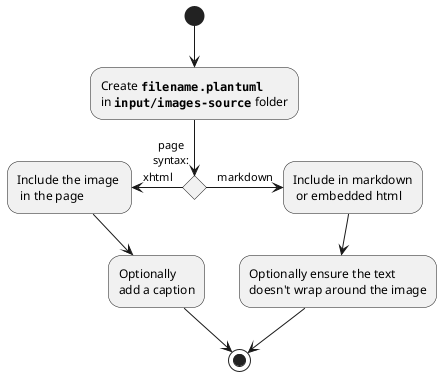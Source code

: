 @startuml
(*) --> "Create <font:monospaced>**filename.plantuml**</font>\nin <font:monospaced>**input/images-source**</font> folder"
'-->"Add content to\n<font:monospaced>filename.plantuml</font>"
if "page\nsyntax:" then
  -right->[markdown] "Include in markdown\n or embedded html"
  -->"Optionally ensure the text\ndoesn't wrap around the image"
  --> (*)
else
  -left->[xhtml] "Include the image \n in the page "
  --> "Optionally\nadd a caption"
--> (*)
@enduml
